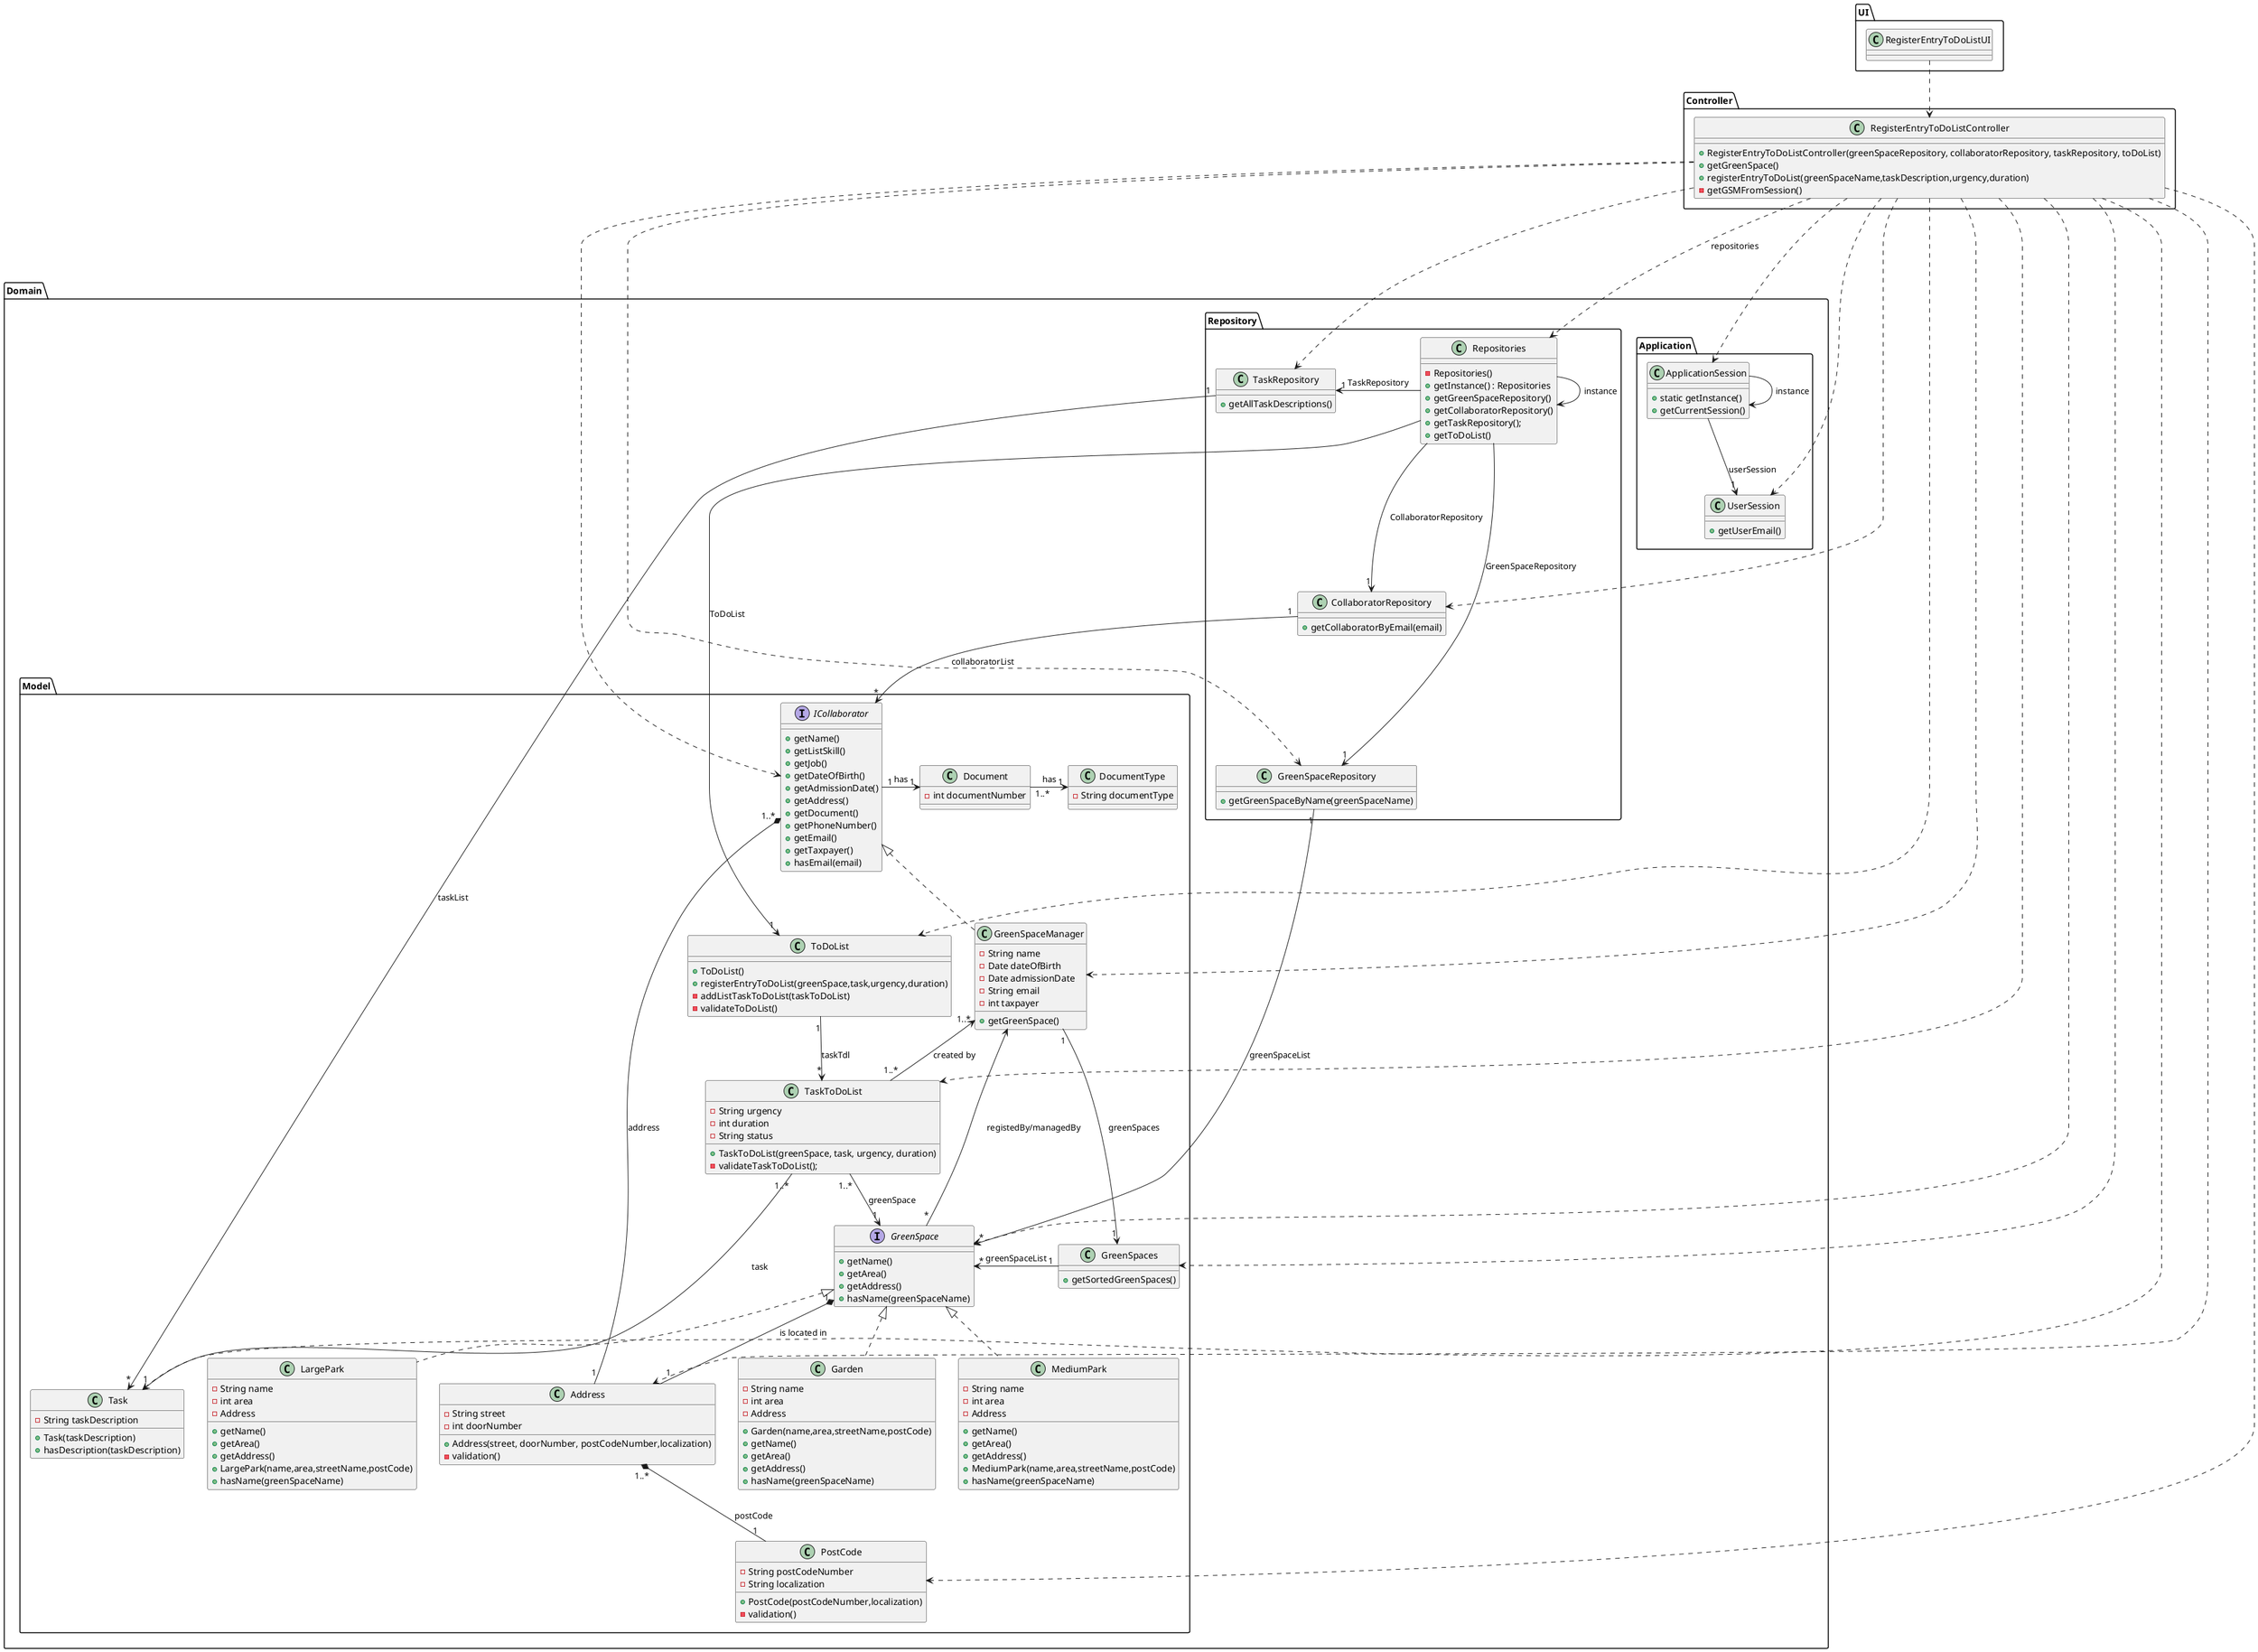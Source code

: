 @startuml
'skinparam monochrome true
skinparam packageStyle rectangle
skinparam shadowing false
skinparam linetype orto

skinparam classAttributeIconSize "1"

package "UI" <<Folder>> {
    class RegisterEntryToDoListUI {
    }
}


package "Controller" <<Folder>> {

    class RegisterEntryToDoListController {
        + RegisterEntryToDoListController(greenSpaceRepository, collaboratorRepository, taskRepository, toDoList)
        + getGreenSpace()
        + registerEntryToDoList(greenSpaceName,taskDescription,urgency,duration)
        - getGSMFromSession()
    }

}

'left to right direction
package "Domain" <<Folder>> {

    package "Domain.Application" <<Folder>> {

        class ApplicationSession
        {
            + static getInstance()
            + getCurrentSession()
        }

        class UserSession
        {
            + getUserEmail()
        }
    }

    package "Domain.Model" <<Folder>> {

        interface GreenSpace {
            + getName()
            + getArea()
            + getAddress()
            + hasName(greenSpaceName)
        }

        class GreenSpaces{

            +getSortedGreenSpaces()
        }

        class Garden implements GreenSpace{
            - String name
            - int area
            - Address

            + Garden(name,area,streetName,postCode)
            + getName()
            + getArea()
            + getAddress()
            + hasName(greenSpaceName)
        }

        class MediumPark implements GreenSpace{
            - String name
            - int area
            - Address

            + getName()
            + getArea()
            + getAddress()
            + MediumPark(name,area,streetName,postCode)
            + hasName(greenSpaceName)
        }

        class LargePark implements GreenSpace{
            - String name
            - int area
            - Address

            + getName()
            + getArea()
            + getAddress()
            + LargePark(name,area,streetName,postCode)
            + hasName(greenSpaceName)
        }

        interface ICollaborator{
            + getName()
            + getListSkill()
            + getJob()
            + getDateOfBirth()
            + getAdmissionDate()
            + getAddress()
            + getDocument()
            + getPhoneNumber()
            + getEmail()
            + getTaxpayer()
            + hasEmail(email)
        }

        class Document{
            - int documentNumber
        }

        class DocumentType{
            - String documentType
        }

        class Address {
            - String street
            - int doorNumber

            + Address(street, doorNumber, postCodeNumber,localization)
            - validation()
        }

        class PostCode{
            - String postCodeNumber
            - String localization

            + PostCode(postCodeNumber,localization)
            - validation()
        }

        class Task {
            - String taskDescription

            + Task(taskDescription)
            + hasDescription(taskDescription)
        }

        class TaskToDoList {
            - String urgency
            - int duration
            - String status

            + TaskToDoList(greenSpace, task, urgency, duration)
            - validateTaskToDoList();
        }

        class GreenSpaceManager implements ICollaborator{
            - String name
            - Date dateOfBirth
            - Date admissionDate
            - String email
            - int taxpayer

            + getGreenSpace()
        }

        class ToDoList{

            + ToDoList()
            + registerEntryToDoList(greenSpace,task,urgency,duration)
            - addListTaskToDoList(taskToDoList)
            - validateToDoList()
        }

    }

    package "Domain.Repository" <<Folder>> {

        class Repositories {

            - Repositories()
            + getInstance() : Repositories
            + getGreenSpaceRepository()
            + getCollaboratorRepository()
            + getTaskRepository();
            + getToDoList()
        }

        class CollaboratorRepository {

            + getCollaboratorByEmail(email)
        }

        class GreenSpaceRepository {

            + getGreenSpaceByName(greenSpaceName)
        }

        class TaskRepository {

            + getAllTaskDescriptions()
        }
    }
}

'-------------------Instance-------------------
Repositories -> Repositories : instance
ApplicationSession -> ApplicationSession : instance

'-------------------UI-------------------
RegisterEntryToDoListUI ..> RegisterEntryToDoListController

'-------------------Controller-------------------
RegisterEntryToDoListController ...> Repositories : repositories
RegisterEntryToDoListController ...> ApplicationSession
RegisterEntryToDoListController ...> UserSession
RegisterEntryToDoListController ...> GreenSpaceRepository
RegisterEntryToDoListController ...> CollaboratorRepository
RegisterEntryToDoListController ...> TaskRepository
RegisterEntryToDoListController ...> ICollaborator
RegisterEntryToDoListController ...> GreenSpace
RegisterEntryToDoListController ...> ToDoList
RegisterEntryToDoListController ...> Task
RegisterEntryToDoListController ...> TaskToDoList
RegisterEntryToDoListController ...> GreenSpaceManager
RegisterEntryToDoListController ...> Address
RegisterEntryToDoListController ...> PostCode
RegisterEntryToDoListController ...> GreenSpaces

'-------------------ApplicationSession-------------------
ApplicationSession --> "1" UserSession : userSession

'-------------------Repositories-------------------
Repositories ----> "1" GreenSpaceRepository : GreenSpaceRepository
Repositories ---> "1" CollaboratorRepository : CollaboratorRepository
Repositories -> "1" ToDoList : ToDoList
Repositories -> "1" TaskRepository : TaskRepository

'-------------------CollaboratorRepository-------------------
CollaboratorRepository "1"  --> "*" ICollaborator : collaboratorList

'-------------------GreenSpaceRepository-------------------
GreenSpaceRepository "1" -> "*" GreenSpace : greenSpaceList

'-------------------TaskRepository-------------------
TaskRepository "1" -> "*" Task : taskList

'-------------------Address-------------------
Address "1..*" *-- "1" PostCode : postCode
ICollaborator "1..*" *---- "1" Address : address

'-------------------Document-------------------
ICollaborator "1" -> "1" Document : has
Document "1..*" ->"1" DocumentType : has

'-------------------GreenSpaceManager-------------------
GreenSpaceManager "1..*" <-- "1..*" TaskToDoList : created by
GreenSpaceManager <- "*" GreenSpace : registedBy/managedBy
GreenSpaceManager "1" ---> "1" GreenSpaces : greenSpaces

'-------------------GreenSpace-------------------
GreenSpace "1" *-- "1" Address : is located in

'-------------------GreenSpaces-------------------
GreenSpaces "1" -> "*" GreenSpace: greenSpaceList

'-------------------ToDoList-------------------
ToDoList "1" --> "*" TaskToDoList : taskTdl

'-------------------TaskToDoList-------------------
TaskToDoList "1..*" --> "1" GreenSpace : greenSpace
TaskToDoList "1..*" ---> "1" Task : task

@enduml